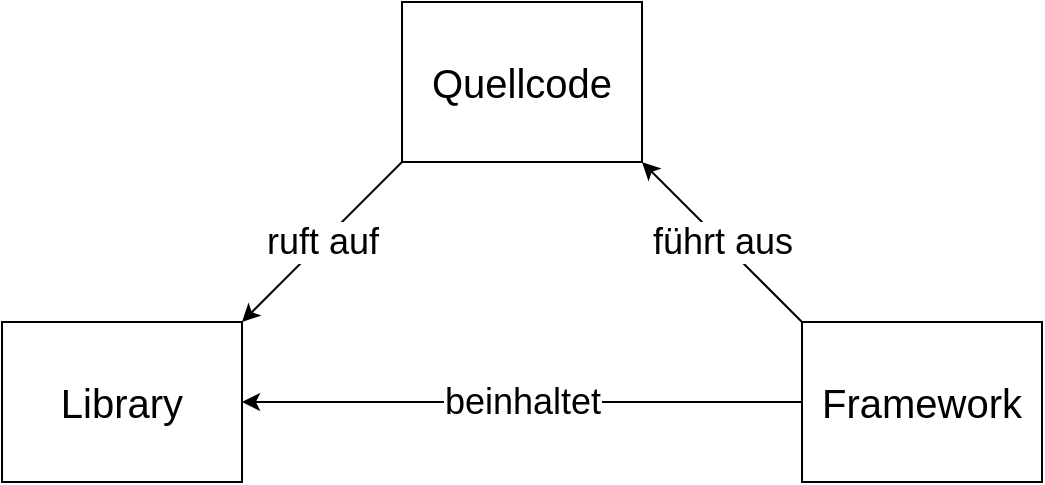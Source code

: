 <mxfile version="21.6.5" type="github">
  <diagram name="Page-1" id="IKcA4b08jLjQv_rLaikq">
    <mxGraphModel dx="1215" dy="650" grid="1" gridSize="10" guides="1" tooltips="1" connect="1" arrows="1" fold="1" page="1" pageScale="1" pageWidth="850" pageHeight="1100" math="0" shadow="0">
      <root>
        <mxCell id="0" />
        <mxCell id="1" parent="0" />
        <mxCell id="zAOrbdkbOZbCOzy9qNX8-13" value="&lt;font style=&quot;font-size: 20px;&quot;&gt;Library&lt;/font&gt;" style="rounded=0;whiteSpace=wrap;html=1;" parent="1" vertex="1">
          <mxGeometry x="120" y="360" width="120" height="80" as="geometry" />
        </mxCell>
        <mxCell id="zAOrbdkbOZbCOzy9qNX8-14" value="&lt;font style=&quot;font-size: 18px;&quot;&gt;beinhaltet&lt;/font&gt;" style="edgeStyle=orthogonalEdgeStyle;rounded=0;orthogonalLoop=1;jettySize=auto;html=1;exitX=0;exitY=0.5;exitDx=0;exitDy=0;entryX=1;entryY=0.5;entryDx=0;entryDy=0;" parent="1" source="zAOrbdkbOZbCOzy9qNX8-15" target="zAOrbdkbOZbCOzy9qNX8-13" edge="1">
          <mxGeometry relative="1" as="geometry" />
        </mxCell>
        <mxCell id="zAOrbdkbOZbCOzy9qNX8-15" value="&lt;font style=&quot;font-size: 20px;&quot;&gt;Framework&lt;/font&gt;" style="rounded=0;whiteSpace=wrap;html=1;" parent="1" vertex="1">
          <mxGeometry x="520" y="360" width="120" height="80" as="geometry" />
        </mxCell>
        <mxCell id="zAOrbdkbOZbCOzy9qNX8-16" value="&lt;font style=&quot;font-size: 20px;&quot;&gt;Quellcode&lt;/font&gt;" style="rounded=0;whiteSpace=wrap;html=1;" parent="1" vertex="1">
          <mxGeometry x="320" y="200" width="120" height="80" as="geometry" />
        </mxCell>
        <mxCell id="zAOrbdkbOZbCOzy9qNX8-17" value="&lt;font style=&quot;font-size: 18px;&quot;&gt;führt aus&lt;/font&gt;" style="endArrow=classic;html=1;rounded=0;entryX=1;entryY=1;entryDx=0;entryDy=0;exitX=0;exitY=0;exitDx=0;exitDy=0;" parent="1" source="zAOrbdkbOZbCOzy9qNX8-15" target="zAOrbdkbOZbCOzy9qNX8-16" edge="1">
          <mxGeometry width="50" height="50" relative="1" as="geometry">
            <mxPoint x="400" y="660" as="sourcePoint" />
            <mxPoint x="450" y="610" as="targetPoint" />
          </mxGeometry>
        </mxCell>
        <mxCell id="zAOrbdkbOZbCOzy9qNX8-18" value="&lt;font style=&quot;font-size: 18px;&quot;&gt;ruft auf&lt;/font&gt;" style="endArrow=classic;html=1;rounded=0;exitX=0;exitY=1;exitDx=0;exitDy=0;entryX=1;entryY=0;entryDx=0;entryDy=0;" parent="1" source="zAOrbdkbOZbCOzy9qNX8-16" target="zAOrbdkbOZbCOzy9qNX8-13" edge="1">
          <mxGeometry width="50" height="50" relative="1" as="geometry">
            <mxPoint x="400" y="660" as="sourcePoint" />
            <mxPoint x="450" y="610" as="targetPoint" />
          </mxGeometry>
        </mxCell>
      </root>
    </mxGraphModel>
  </diagram>
</mxfile>
